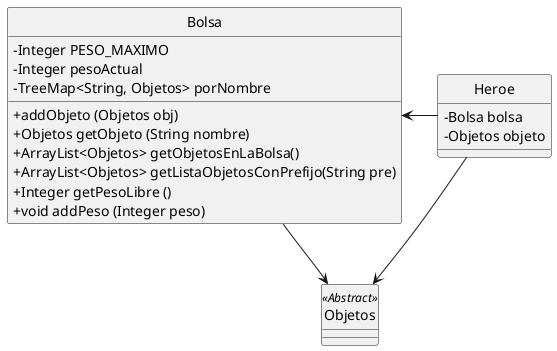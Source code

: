 @startuml Bolsa

skinparam ClassAttributeIconSize 0
hide circle

class Heroe {
    - Bolsa bolsa
    - Objetos objeto
}

class Bolsa {
    - Integer PESO_MAXIMO
    - Integer pesoActual
    - TreeMap<String, Objetos> porNombre
    + addObjeto (Objetos obj)
    + Objetos getObjeto (String nombre)
    + ArrayList<Objetos> getObjetosEnLaBolsa()
    + ArrayList<Objetos> getListaObjetosConPrefijo(String pre)
    + Integer getPesoLibre ()
    + void addPeso (Integer peso)
}

class Objetos <<Abstract>>{
}
Bolsa <- Heroe
Heroe --> Objetos
Bolsa --> Objetos


@enduml

